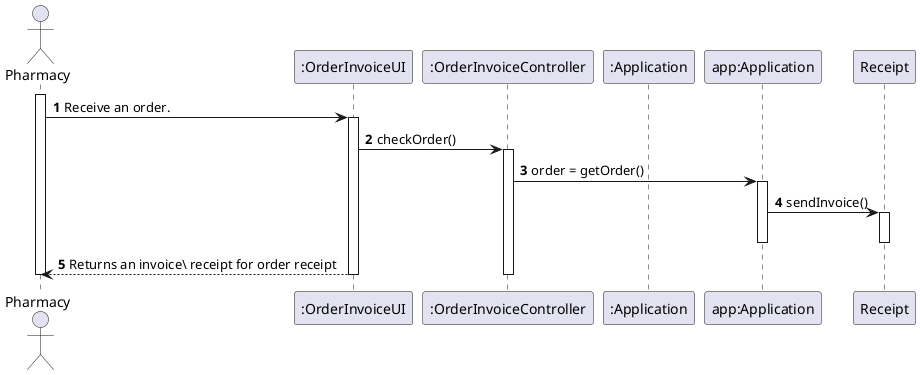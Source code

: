 @startuml
autonumber

actor "Pharmacy" as Pharmacy
participant ":OrderInvoiceUI" as UI
participant ":OrderInvoiceController" as CTRL
participant ":Application" as SYS
participant "app:Application" as SYST
participant "Receipt" as IN




activate Pharmacy
Pharmacy -> UI : Receive an order.
activate UI

UI -> CTRL : checkOrder()
activate CTRL
CTRL -> SYST : order = getOrder()
activate SYST
SYST->IN:sendInvoice()
activate IN

deactivate SYST

deactivate IN



UI -->Pharmacy: Returns an invoice\ receipt for order receipt


deactivate CTRL

deactivate UI

deactivate Pharmacy
@enduml
